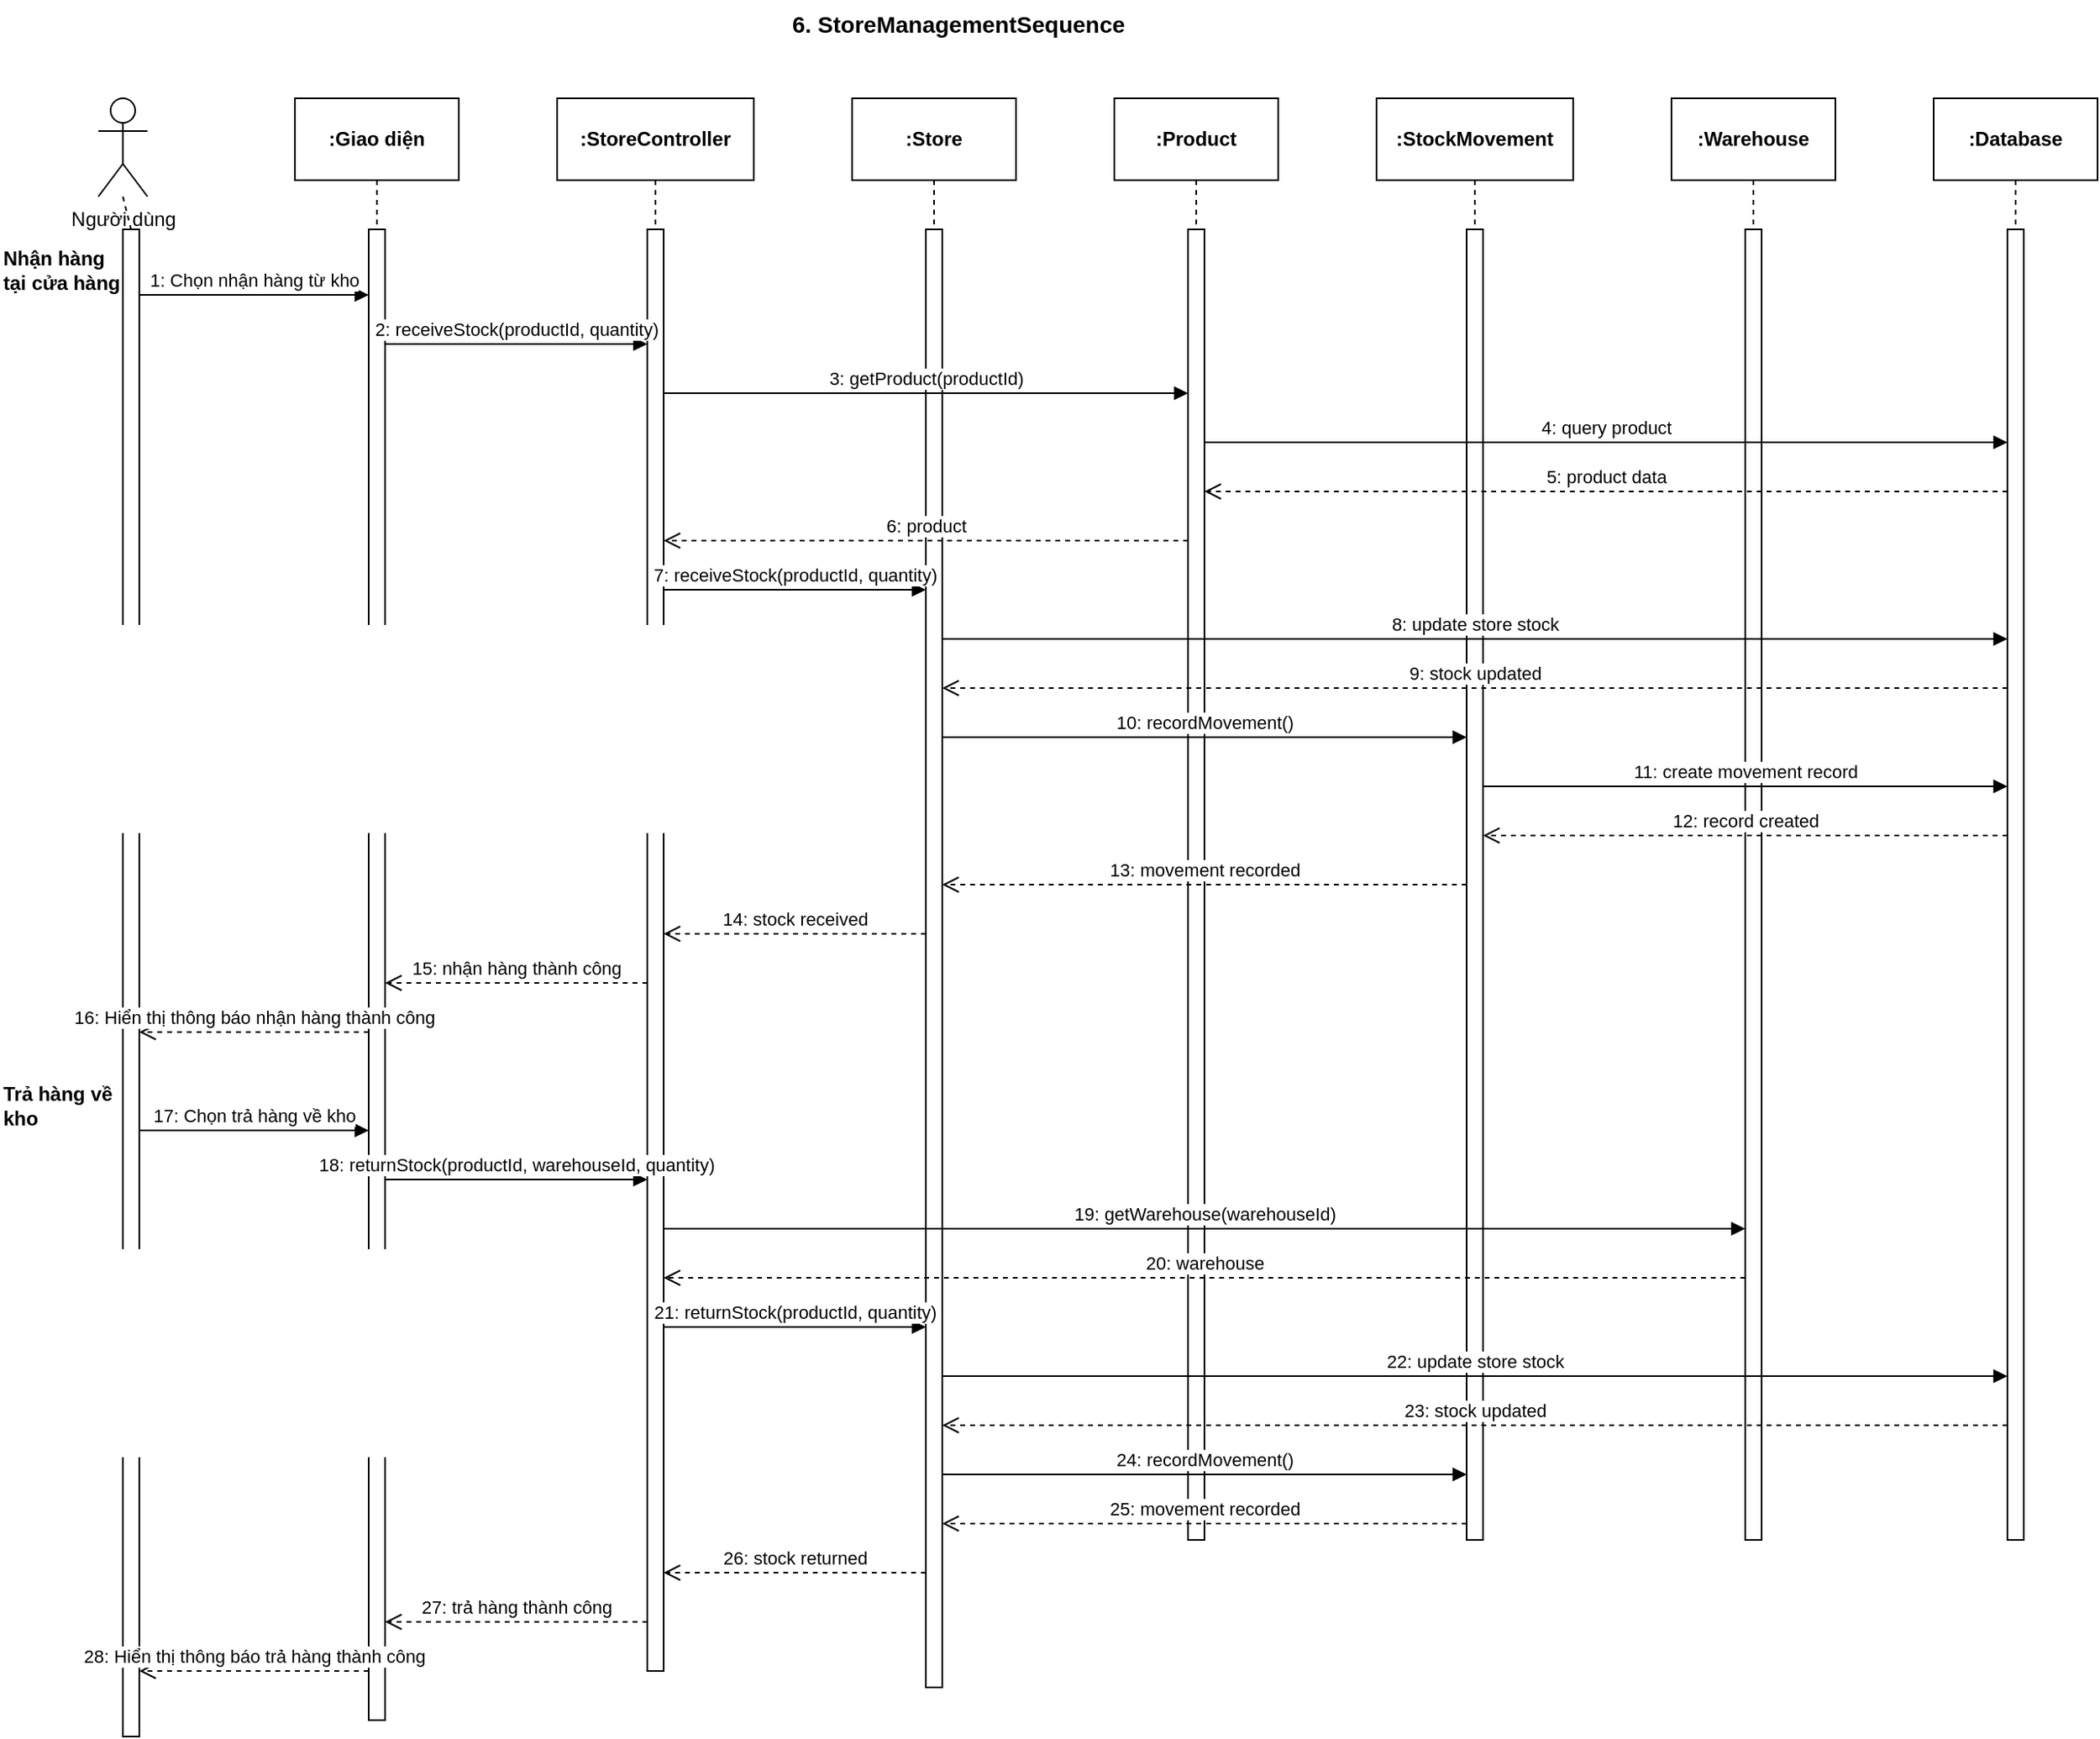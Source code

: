 <mxfile>
    <diagram id="d2jFdKxaXLt7zOPWCJWM" name="Page-1">
        <mxGraphModel dx="1483" dy="784" grid="1" gridSize="10" guides="1" tooltips="1" connect="1" arrows="1" fold="1" page="1" pageScale="1" pageWidth="850" pageHeight="1100" math="0" shadow="0">
            <root>
                <mxCell id="0"/>
                <mxCell id="1" parent="0"/>
                <mxCell id="actor_user" value="Người dùng" style="shape=umlActor;verticalLabelPosition=bottom;verticalAlign=top;html=1;" vertex="1" parent="1">
                    <mxGeometry x="100" y="80" width="30" height="60" as="geometry"/>
                </mxCell>
                <mxCell id="UI_class" value="&lt;b&gt;:Giao diện&lt;/b&gt;" style="html=1;whiteSpace=wrap;" parent="1" vertex="1">
                    <mxGeometry x="220" y="80" width="100" height="50" as="geometry"/>
                </mxCell>
                <mxCell id="Store_controller_class" value="&lt;b&gt;:StoreController&lt;/b&gt;" style="html=1;whiteSpace=wrap;" vertex="1" parent="1">
                    <mxGeometry x="380" y="80" width="120" height="50" as="geometry"/>
                </mxCell>
                <mxCell id="Store_class" value="&lt;b&gt;:Store&lt;/b&gt;" style="html=1;whiteSpace=wrap;" vertex="1" parent="1">
                    <mxGeometry x="560" y="80" width="100" height="50" as="geometry"/>
                </mxCell>
                <mxCell id="Product_class" value="&lt;b&gt;:Product&lt;/b&gt;" style="html=1;whiteSpace=wrap;" vertex="1" parent="1">
                    <mxGeometry x="720" y="80" width="100" height="50" as="geometry"/>
                </mxCell>
                <mxCell id="StockMovement_class" value="&lt;b&gt;:StockMovement&lt;/b&gt;" style="html=1;whiteSpace=wrap;" vertex="1" parent="1">
                    <mxGeometry x="880" y="80" width="120" height="50" as="geometry"/>
                </mxCell>
                <mxCell id="Warehouse_class" value="&lt;b&gt;:Warehouse&lt;/b&gt;" style="html=1;whiteSpace=wrap;" vertex="1" parent="1">
                    <mxGeometry x="1060" y="80" width="100" height="50" as="geometry"/>
                </mxCell>
                <mxCell id="DB_class" value="&lt;b&gt;:Database&lt;/b&gt;" style="html=1;whiteSpace=wrap;" parent="1" vertex="1">
                    <mxGeometry x="1220" y="80" width="100" height="50" as="geometry"/>
                </mxCell>
                <mxCell id="User_line" value="" style="html=1;points=[];perimeter=orthogonalPerimeter;outlineConnect=0;targetShapes=umlLifeline;portConstraint=eastwest;newEdgeStyle={&quot;edgeStyle&quot;:&quot;elbowEdgeStyle&quot;,&quot;elbow&quot;:&quot;vertical&quot;,&quot;curved&quot;:0,&quot;rounded&quot;:0};" parent="1" vertex="1">
                    <mxGeometry x="115" y="160" width="10" height="920" as="geometry"/>
                </mxCell>
                <mxCell id="UI_line" value="" style="html=1;points=[];perimeter=orthogonalPerimeter;outlineConnect=0;targetShapes=umlLifeline;portConstraint=eastwest;newEdgeStyle={&quot;edgeStyle&quot;:&quot;elbowEdgeStyle&quot;,&quot;elbow&quot;:&quot;vertical&quot;,&quot;curved&quot;:0,&quot;rounded&quot;:0};" parent="1" vertex="1">
                    <mxGeometry x="265" y="160" width="10" height="910" as="geometry"/>
                </mxCell>
                <mxCell id="Store_controller_line" value="" style="html=1;points=[];perimeter=orthogonalPerimeter;outlineConnect=0;targetShapes=umlLifeline;portConstraint=eastwest;newEdgeStyle={&quot;edgeStyle&quot;:&quot;elbowEdgeStyle&quot;,&quot;elbow&quot;:&quot;vertical&quot;,&quot;curved&quot;:0,&quot;rounded&quot;:0};" vertex="1" parent="1">
                    <mxGeometry x="435" y="160" width="10" height="880" as="geometry"/>
                </mxCell>
                <mxCell id="Store_line" value="" style="html=1;points=[];perimeter=orthogonalPerimeter;outlineConnect=0;targetShapes=umlLifeline;portConstraint=eastwest;newEdgeStyle={&quot;edgeStyle&quot;:&quot;elbowEdgeStyle&quot;,&quot;elbow&quot;:&quot;vertical&quot;,&quot;curved&quot;:0,&quot;rounded&quot;:0};" vertex="1" parent="1">
                    <mxGeometry x="605" y="160" width="10" height="890" as="geometry"/>
                </mxCell>
                <mxCell id="Product_line" value="" style="html=1;points=[];perimeter=orthogonalPerimeter;outlineConnect=0;targetShapes=umlLifeline;portConstraint=eastwest;newEdgeStyle={&quot;edgeStyle&quot;:&quot;elbowEdgeStyle&quot;,&quot;elbow&quot;:&quot;vertical&quot;,&quot;curved&quot;:0,&quot;rounded&quot;:0};" vertex="1" parent="1">
                    <mxGeometry x="765" y="160" width="10" height="800" as="geometry"/>
                </mxCell>
                <mxCell id="StockMovement_line" value="" style="html=1;points=[];perimeter=orthogonalPerimeter;outlineConnect=0;targetShapes=umlLifeline;portConstraint=eastwest;newEdgeStyle={&quot;edgeStyle&quot;:&quot;elbowEdgeStyle&quot;,&quot;elbow&quot;:&quot;vertical&quot;,&quot;curved&quot;:0,&quot;rounded&quot;:0};" vertex="1" parent="1">
                    <mxGeometry x="935" y="160" width="10" height="800" as="geometry"/>
                </mxCell>
                <mxCell id="Warehouse_line" value="" style="html=1;points=[];perimeter=orthogonalPerimeter;outlineConnect=0;targetShapes=umlLifeline;portConstraint=eastwest;newEdgeStyle={&quot;edgeStyle&quot;:&quot;elbowEdgeStyle&quot;,&quot;elbow&quot;:&quot;vertical&quot;,&quot;curved&quot;:0,&quot;rounded&quot;:0};" vertex="1" parent="1">
                    <mxGeometry x="1105" y="160" width="10" height="800" as="geometry"/>
                </mxCell>
                <mxCell id="DB_line" value="" style="html=1;points=[];perimeter=orthogonalPerimeter;outlineConnect=0;targetShapes=umlLifeline;portConstraint=eastwest;newEdgeStyle={&quot;edgeStyle&quot;:&quot;elbowEdgeStyle&quot;,&quot;elbow&quot;:&quot;vertical&quot;,&quot;curved&quot;:0,&quot;rounded&quot;:0};" parent="1" vertex="1">
                    <mxGeometry x="1265" y="160" width="10" height="800" as="geometry"/>
                </mxCell>
                <mxCell id="User_to_line" value="" style="endArrow=none;dashed=1;html=1;rounded=0;exitX=0.5;exitY=1;exitDx=0;exitDy=0;entryX=0.5;entryY=0;entryDx=0;entryDy=0;" parent="1" source="actor_user" target="User_line" edge="1">
                    <mxGeometry width="50" height="50" relative="1" as="geometry">
                        <mxPoint x="390" y="340" as="sourcePoint"/>
                        <mxPoint x="440" y="290" as="targetPoint"/>
                    </mxGeometry>
                </mxCell>
                <mxCell id="UI_class_to_line" value="" style="endArrow=none;dashed=1;html=1;rounded=0;exitX=0.5;exitY=1;exitDx=0;exitDy=0;entryX=0.5;entryY=0;entryDx=0;entryDy=0;" parent="1" source="UI_class" target="UI_line" edge="1">
                    <mxGeometry width="50" height="50" relative="1" as="geometry">
                        <mxPoint x="390" y="340" as="sourcePoint"/>
                        <mxPoint x="440" y="290" as="targetPoint"/>
                    </mxGeometry>
                </mxCell>
                <mxCell id="Store_controller_to_line" value="" style="endArrow=none;dashed=1;html=1;rounded=0;exitX=0.5;exitY=1;exitDx=0;exitDy=0;entryX=0.5;entryY=0;entryDx=0;entryDy=0;" edge="1" parent="1" source="Store_controller_class" target="Store_controller_line">
                    <mxGeometry width="50" height="50" relative="1" as="geometry">
                        <mxPoint x="390" y="340" as="sourcePoint"/>
                        <mxPoint x="440" y="290" as="targetPoint"/>
                    </mxGeometry>
                </mxCell>
                <mxCell id="Store_to_line" value="" style="endArrow=none;dashed=1;html=1;rounded=0;exitX=0.5;exitY=1;exitDx=0;exitDy=0;entryX=0.5;entryY=0;entryDx=0;entryDy=0;" edge="1" parent="1" source="Store_class" target="Store_line">
                    <mxGeometry width="50" height="50" relative="1" as="geometry">
                        <mxPoint x="390" y="340" as="sourcePoint"/>
                        <mxPoint x="440" y="290" as="targetPoint"/>
                    </mxGeometry>
                </mxCell>
                <mxCell id="Product_to_line" value="" style="endArrow=none;dashed=1;html=1;rounded=0;exitX=0.5;exitY=1;exitDx=0;exitDy=0;entryX=0.5;entryY=0;entryDx=0;entryDy=0;" edge="1" parent="1" source="Product_class" target="Product_line">
                    <mxGeometry width="50" height="50" relative="1" as="geometry">
                        <mxPoint x="390" y="340" as="sourcePoint"/>
                        <mxPoint x="440" y="290" as="targetPoint"/>
                    </mxGeometry>
                </mxCell>
                <mxCell id="StockMovement_to_line" value="" style="endArrow=none;dashed=1;html=1;rounded=0;exitX=0.5;exitY=1;exitDx=0;exitDy=0;entryX=0.5;entryY=0;entryDx=0;entryDy=0;" edge="1" parent="1" source="StockMovement_class" target="StockMovement_line">
                    <mxGeometry width="50" height="50" relative="1" as="geometry">
                        <mxPoint x="390" y="340" as="sourcePoint"/>
                        <mxPoint x="440" y="290" as="targetPoint"/>
                    </mxGeometry>
                </mxCell>
                <mxCell id="Warehouse_to_line" value="" style="endArrow=none;dashed=1;html=1;rounded=0;exitX=0.5;exitY=1;exitDx=0;exitDy=0;entryX=0.5;entryY=0;entryDx=0;entryDy=0;" edge="1" parent="1" source="Warehouse_class" target="Warehouse_line">
                    <mxGeometry width="50" height="50" relative="1" as="geometry">
                        <mxPoint x="390" y="340" as="sourcePoint"/>
                        <mxPoint x="440" y="290" as="targetPoint"/>
                    </mxGeometry>
                </mxCell>
                <mxCell id="DB_to_line" value="" style="endArrow=none;dashed=1;html=1;rounded=0;exitX=0.5;exitY=1;exitDx=0;exitDy=0;entryX=0.5;entryY=0;entryDx=0;entryDy=0;" parent="1" source="DB_class" target="DB_line" edge="1">
                    <mxGeometry width="50" height="50" relative="1" as="geometry">
                        <mxPoint x="390" y="340" as="sourcePoint"/>
                        <mxPoint x="440" y="290" as="targetPoint"/>
                    </mxGeometry>
                </mxCell>
                <mxCell id="receive_title" value="&lt;b&gt;Nhận hàng tại cửa hàng&lt;/b&gt;" style="text;html=1;strokeColor=none;fillColor=none;align=left;verticalAlign=middle;whiteSpace=wrap;rounded=0;" vertex="1" parent="1">
                    <mxGeometry x="40" y="170" width="80" height="30" as="geometry"/>
                </mxCell>
                <mxCell id="msg1" value="1: Chọn nhận hàng từ kho" style="html=1;verticalAlign=bottom;endArrow=block;edgeStyle=elbowEdgeStyle;elbow=vertical;curved=0;rounded=0;" parent="1" source="User_line" target="UI_line" edge="1">
                    <mxGeometry width="80" relative="1" as="geometry">
                        <mxPoint x="130" y="200" as="sourcePoint"/>
                        <mxPoint x="210" y="200" as="targetPoint"/>
                        <Array as="points">
                            <mxPoint x="190" y="200"/>
                        </Array>
                    </mxGeometry>
                </mxCell>
                <mxCell id="msg2" value="2: receiveStock(productId, quantity)" style="html=1;verticalAlign=bottom;endArrow=block;edgeStyle=elbowEdgeStyle;elbow=vertical;curved=0;rounded=0;" parent="1" edge="1">
                    <mxGeometry width="80" relative="1" as="geometry">
                        <mxPoint x="275" y="230" as="sourcePoint"/>
                        <mxPoint x="435" y="230" as="targetPoint"/>
                    </mxGeometry>
                </mxCell>
                <mxCell id="msg3" value="3: getProduct(productId)" style="html=1;verticalAlign=bottom;endArrow=block;edgeStyle=elbowEdgeStyle;elbow=vertical;curved=0;rounded=0;" parent="1" edge="1">
                    <mxGeometry width="80" relative="1" as="geometry">
                        <mxPoint x="445" y="260" as="sourcePoint"/>
                        <mxPoint x="765" y="260" as="targetPoint"/>
                    </mxGeometry>
                </mxCell>
                <mxCell id="msg4" value="4: query product" style="html=1;verticalAlign=bottom;endArrow=block;edgeStyle=elbowEdgeStyle;elbow=vertical;curved=0;rounded=0;" parent="1" edge="1">
                    <mxGeometry width="80" relative="1" as="geometry">
                        <mxPoint x="775" y="290" as="sourcePoint"/>
                        <mxPoint x="1265" y="290" as="targetPoint"/>
                    </mxGeometry>
                </mxCell>
                <mxCell id="msg5" value="5: product data" style="html=1;verticalAlign=bottom;endArrow=open;dashed=1;endSize=8;edgeStyle=elbowEdgeStyle;elbow=vertical;curved=0;rounded=0;" parent="1" edge="1">
                    <mxGeometry relative="1" as="geometry">
                        <mxPoint x="1265" y="320" as="sourcePoint"/>
                        <mxPoint x="775" y="320" as="targetPoint"/>
                    </mxGeometry>
                </mxCell>
                <mxCell id="msg6" value="6: product" style="html=1;verticalAlign=bottom;endArrow=open;dashed=1;endSize=8;edgeStyle=elbowEdgeStyle;elbow=vertical;curved=0;rounded=0;" parent="1" edge="1">
                    <mxGeometry relative="1" as="geometry">
                        <mxPoint x="765" y="350" as="sourcePoint"/>
                        <mxPoint x="445" y="350" as="targetPoint"/>
                    </mxGeometry>
                </mxCell>
                <mxCell id="msg7" value="7: receiveStock(productId, quantity)" style="html=1;verticalAlign=bottom;endArrow=block;edgeStyle=elbowEdgeStyle;elbow=vertical;curved=0;rounded=0;" parent="1" edge="1">
                    <mxGeometry width="80" relative="1" as="geometry">
                        <mxPoint x="445" y="380" as="sourcePoint"/>
                        <mxPoint x="605" y="380" as="targetPoint"/>
                    </mxGeometry>
                </mxCell>
                <mxCell id="msg8" value="8: update store stock" style="html=1;verticalAlign=bottom;endArrow=block;edgeStyle=elbowEdgeStyle;elbow=vertical;curved=0;rounded=0;" parent="1" edge="1">
                    <mxGeometry width="80" relative="1" as="geometry">
                        <mxPoint x="615" y="410" as="sourcePoint"/>
                        <mxPoint x="1265" y="410" as="targetPoint"/>
                    </mxGeometry>
                </mxCell>
                <mxCell id="msg9" value="9: stock updated" style="html=1;verticalAlign=bottom;endArrow=open;dashed=1;endSize=8;edgeStyle=elbowEdgeStyle;elbow=vertical;curved=0;rounded=0;" parent="1" edge="1">
                    <mxGeometry relative="1" as="geometry">
                        <mxPoint x="1265" y="440" as="sourcePoint"/>
                        <mxPoint x="615" y="440" as="targetPoint"/>
                    </mxGeometry>
                </mxCell>
                <mxCell id="msg10" value="10: recordMovement()" style="html=1;verticalAlign=bottom;endArrow=block;edgeStyle=elbowEdgeStyle;elbow=vertical;curved=0;rounded=0;" parent="1" edge="1">
                    <mxGeometry width="80" relative="1" as="geometry">
                        <mxPoint x="615" y="470" as="sourcePoint"/>
                        <mxPoint x="935" y="470" as="targetPoint"/>
                    </mxGeometry>
                </mxCell>
                <mxCell id="msg11" value="11: create movement record" style="html=1;verticalAlign=bottom;endArrow=block;edgeStyle=elbowEdgeStyle;elbow=vertical;curved=0;rounded=0;" parent="1" edge="1">
                    <mxGeometry width="80" relative="1" as="geometry">
                        <mxPoint x="945" y="500" as="sourcePoint"/>
                        <mxPoint x="1265" y="500" as="targetPoint"/>
                    </mxGeometry>
                </mxCell>
                <mxCell id="msg12" value="12: record created" style="html=1;verticalAlign=bottom;endArrow=open;dashed=1;endSize=8;edgeStyle=elbowEdgeStyle;elbow=vertical;curved=0;rounded=0;" parent="1" edge="1">
                    <mxGeometry relative="1" as="geometry">
                        <mxPoint x="1265" y="530" as="sourcePoint"/>
                        <mxPoint x="945" y="530" as="targetPoint"/>
                    </mxGeometry>
                </mxCell>
                <mxCell id="msg13" value="13: movement recorded" style="html=1;verticalAlign=bottom;endArrow=open;dashed=1;endSize=8;edgeStyle=elbowEdgeStyle;elbow=vertical;curved=0;rounded=0;" parent="1" edge="1">
                    <mxGeometry relative="1" as="geometry">
                        <mxPoint x="935" y="560" as="sourcePoint"/>
                        <mxPoint x="615" y="560" as="targetPoint"/>
                    </mxGeometry>
                </mxCell>
                <mxCell id="msg14" value="14: stock received" style="html=1;verticalAlign=bottom;endArrow=open;dashed=1;endSize=8;edgeStyle=elbowEdgeStyle;elbow=vertical;curved=0;rounded=0;" parent="1" edge="1">
                    <mxGeometry relative="1" as="geometry">
                        <mxPoint x="605" y="590" as="sourcePoint"/>
                        <mxPoint x="445" y="590" as="targetPoint"/>
                    </mxGeometry>
                </mxCell>
                <mxCell id="msg15" value="15: nhận hàng thành công" style="html=1;verticalAlign=bottom;endArrow=open;dashed=1;endSize=8;edgeStyle=elbowEdgeStyle;elbow=vertical;curved=0;rounded=0;" parent="1" edge="1">
                    <mxGeometry relative="1" as="geometry">
                        <mxPoint x="435" y="620" as="sourcePoint"/>
                        <mxPoint x="275" y="620" as="targetPoint"/>
                    </mxGeometry>
                </mxCell>
                <mxCell id="msg16" value="16: Hiển thị thông báo nhận hàng thành công" style="html=1;verticalAlign=bottom;endArrow=open;dashed=1;endSize=8;edgeStyle=elbowEdgeStyle;elbow=vertical;curved=0;rounded=0;" parent="1" edge="1">
                    <mxGeometry relative="1" as="geometry">
                        <mxPoint x="265" y="650" as="sourcePoint"/>
                        <mxPoint x="125" y="650" as="targetPoint"/>
                    </mxGeometry>
                </mxCell>
                <mxCell id="return_title" value="&lt;b&gt;Trả hàng về kho&lt;/b&gt;" style="text;html=1;strokeColor=none;fillColor=none;align=left;verticalAlign=middle;whiteSpace=wrap;rounded=0;" vertex="1" parent="1">
                    <mxGeometry x="40" y="680" width="80" height="30" as="geometry"/>
                </mxCell>
                <mxCell id="msg17" value="17: Chọn trả hàng về kho" style="html=1;verticalAlign=bottom;endArrow=block;edgeStyle=elbowEdgeStyle;elbow=vertical;curved=0;rounded=0;" parent="1" edge="1">
                    <mxGeometry width="80" relative="1" as="geometry">
                        <mxPoint x="125" y="710" as="sourcePoint"/>
                        <mxPoint x="265" y="710" as="targetPoint"/>
                    </mxGeometry>
                </mxCell>
                <mxCell id="msg18" value="18: returnStock(productId, warehouseId, quantity)" style="html=1;verticalAlign=bottom;endArrow=block;edgeStyle=elbowEdgeStyle;elbow=vertical;curved=0;rounded=0;" parent="1" edge="1">
                    <mxGeometry width="80" relative="1" as="geometry">
                        <mxPoint x="275" y="740" as="sourcePoint"/>
                        <mxPoint x="435" y="740" as="targetPoint"/>
                    </mxGeometry>
                </mxCell>
                <mxCell id="msg19" value="19: getWarehouse(warehouseId)" style="html=1;verticalAlign=bottom;endArrow=block;edgeStyle=elbowEdgeStyle;elbow=vertical;curved=0;rounded=0;" parent="1" edge="1">
                    <mxGeometry width="80" relative="1" as="geometry">
                        <mxPoint x="445" y="770" as="sourcePoint"/>
                        <mxPoint x="1105" y="770" as="targetPoint"/>
                    </mxGeometry>
                </mxCell>
                <mxCell id="msg20" value="20: warehouse" style="html=1;verticalAlign=bottom;endArrow=open;dashed=1;endSize=8;edgeStyle=elbowEdgeStyle;elbow=vertical;curved=0;rounded=0;" edge="1" parent="1">
                    <mxGeometry relative="1" as="geometry">
                        <mxPoint x="1105" y="800" as="sourcePoint"/>
                        <mxPoint x="445" y="800" as="targetPoint"/>
                    </mxGeometry>
                </mxCell>
                <mxCell id="msg21" value="21: returnStock(productId, quantity)" style="html=1;verticalAlign=bottom;endArrow=block;edgeStyle=elbowEdgeStyle;elbow=vertical;curved=0;rounded=0;" edge="1" parent="1">
                    <mxGeometry width="80" relative="1" as="geometry">
                        <mxPoint x="445" y="830" as="sourcePoint"/>
                        <mxPoint x="605" y="830" as="targetPoint"/>
                    </mxGeometry>
                </mxCell>
                <mxCell id="msg22" value="22: update store stock" style="html=1;verticalAlign=bottom;endArrow=block;edgeStyle=elbowEdgeStyle;elbow=vertical;curved=0;rounded=0;" edge="1" parent="1">
                    <mxGeometry width="80" relative="1" as="geometry">
                        <mxPoint x="615" y="860" as="sourcePoint"/>
                        <mxPoint x="1265" y="860" as="targetPoint"/>
                    </mxGeometry>
                </mxCell>
                <mxCell id="msg23" value="23: stock updated" style="html=1;verticalAlign=bottom;endArrow=open;dashed=1;endSize=8;edgeStyle=elbowEdgeStyle;elbow=vertical;curved=0;rounded=0;" edge="1" parent="1">
                    <mxGeometry relative="1" as="geometry">
                        <mxPoint x="1265" y="890" as="sourcePoint"/>
                        <mxPoint x="615" y="890" as="targetPoint"/>
                    </mxGeometry>
                </mxCell>
                <mxCell id="msg24" value="24: recordMovement()" style="html=1;verticalAlign=bottom;endArrow=block;edgeStyle=elbowEdgeStyle;elbow=vertical;curved=0;rounded=0;" edge="1" parent="1">
                    <mxGeometry width="80" relative="1" as="geometry">
                        <mxPoint x="615" y="920" as="sourcePoint"/>
                        <mxPoint x="935" y="920" as="targetPoint"/>
                    </mxGeometry>
                </mxCell>
                <mxCell id="msg25" value="25: movement recorded" style="html=1;verticalAlign=bottom;endArrow=open;dashed=1;endSize=8;edgeStyle=elbowEdgeStyle;elbow=vertical;curved=0;rounded=0;" edge="1" parent="1">
                    <mxGeometry relative="1" as="geometry">
                        <mxPoint x="935" y="950" as="sourcePoint"/>
                        <mxPoint x="615" y="950" as="targetPoint"/>
                    </mxGeometry>
                </mxCell>
                <mxCell id="msg26" value="26: stock returned" style="html=1;verticalAlign=bottom;endArrow=open;dashed=1;endSize=8;edgeStyle=elbowEdgeStyle;elbow=vertical;curved=0;rounded=0;" edge="1" parent="1">
                    <mxGeometry relative="1" as="geometry">
                        <mxPoint x="605" y="980" as="sourcePoint"/>
                        <mxPoint x="445" y="980" as="targetPoint"/>
                    </mxGeometry>
                </mxCell>
                <mxCell id="msg27" value="27: trả hàng thành công" style="html=1;verticalAlign=bottom;endArrow=open;dashed=1;endSize=8;edgeStyle=elbowEdgeStyle;elbow=vertical;curved=0;rounded=0;" edge="1" parent="1">
                    <mxGeometry relative="1" as="geometry">
                        <mxPoint x="435" y="1010" as="sourcePoint"/>
                        <mxPoint x="275" y="1010" as="targetPoint"/>
                    </mxGeometry>
                </mxCell>
                <mxCell id="msg28" value="28: Hiển thị thông báo trả hàng thành công" style="html=1;verticalAlign=bottom;endArrow=open;dashed=1;endSize=8;edgeStyle=elbowEdgeStyle;elbow=vertical;curved=0;rounded=0;" edge="1" parent="1">
                    <mxGeometry relative="1" as="geometry">
                        <mxPoint x="265" y="1040" as="sourcePoint"/>
                        <mxPoint x="125" y="1040" as="targetPoint"/>
                    </mxGeometry>
                </mxCell>
                <mxCell id="diagram_title" value="&lt;font style=&quot;font-size: 14px;&quot;&gt;&lt;b&gt;6. StoreManagementSequence&lt;/b&gt;&lt;/font&gt;" style="text;html=1;strokeColor=none;fillColor=none;align=center;verticalAlign=middle;whiteSpace=wrap;rounded=0;" parent="1" vertex="1">
                    <mxGeometry x="500" y="20" width="250" height="30" as="geometry"/>
                </mxCell>
            </root>
        </mxGraphModel>
    </diagram>
</mxfile>